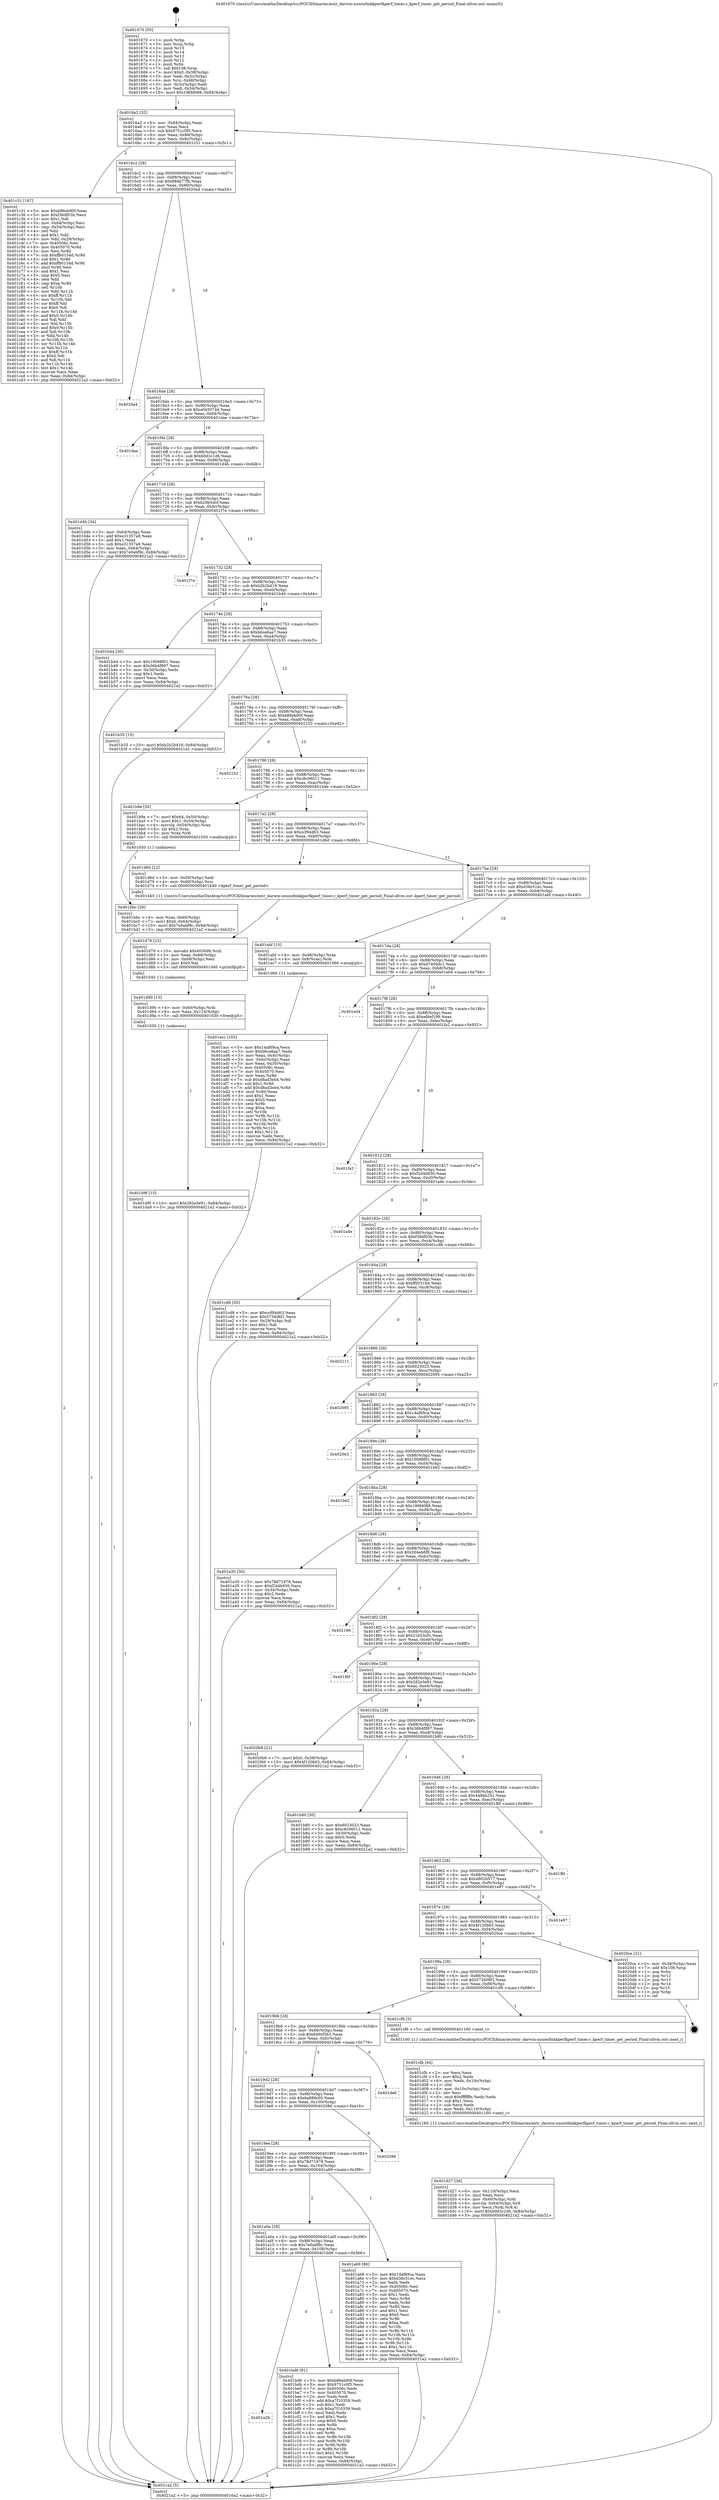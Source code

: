 digraph "0x401670" {
  label = "0x401670 (/mnt/c/Users/mathe/Desktop/tcc/POCII/binaries/extr_darwin-xnuosfmkkperfkperf_timer.c_kperf_timer_get_period_Final-ollvm.out::main(0))"
  labelloc = "t"
  node[shape=record]

  Entry [label="",width=0.3,height=0.3,shape=circle,fillcolor=black,style=filled]
  "0x4016a2" [label="{
     0x4016a2 [32]\l
     | [instrs]\l
     &nbsp;&nbsp;0x4016a2 \<+6\>: mov -0x84(%rbp),%eax\l
     &nbsp;&nbsp;0x4016a8 \<+2\>: mov %eax,%ecx\l
     &nbsp;&nbsp;0x4016aa \<+6\>: sub $0x9751c0f5,%ecx\l
     &nbsp;&nbsp;0x4016b0 \<+6\>: mov %eax,-0x88(%rbp)\l
     &nbsp;&nbsp;0x4016b6 \<+6\>: mov %ecx,-0x8c(%rbp)\l
     &nbsp;&nbsp;0x4016bc \<+6\>: je 0000000000401c31 \<main+0x5c1\>\l
  }"]
  "0x401c31" [label="{
     0x401c31 [167]\l
     | [instrs]\l
     &nbsp;&nbsp;0x401c31 \<+5\>: mov $0xb86eb90f,%eax\l
     &nbsp;&nbsp;0x401c36 \<+5\>: mov $0xf36df03b,%ecx\l
     &nbsp;&nbsp;0x401c3b \<+2\>: mov $0x1,%dl\l
     &nbsp;&nbsp;0x401c3d \<+3\>: mov -0x64(%rbp),%esi\l
     &nbsp;&nbsp;0x401c40 \<+3\>: cmp -0x54(%rbp),%esi\l
     &nbsp;&nbsp;0x401c43 \<+4\>: setl %dil\l
     &nbsp;&nbsp;0x401c47 \<+4\>: and $0x1,%dil\l
     &nbsp;&nbsp;0x401c4b \<+4\>: mov %dil,-0x29(%rbp)\l
     &nbsp;&nbsp;0x401c4f \<+7\>: mov 0x40506c,%esi\l
     &nbsp;&nbsp;0x401c56 \<+8\>: mov 0x405070,%r8d\l
     &nbsp;&nbsp;0x401c5e \<+3\>: mov %esi,%r9d\l
     &nbsp;&nbsp;0x401c61 \<+7\>: sub $0xffb0154d,%r9d\l
     &nbsp;&nbsp;0x401c68 \<+4\>: sub $0x1,%r9d\l
     &nbsp;&nbsp;0x401c6c \<+7\>: add $0xffb0154d,%r9d\l
     &nbsp;&nbsp;0x401c73 \<+4\>: imul %r9d,%esi\l
     &nbsp;&nbsp;0x401c77 \<+3\>: and $0x1,%esi\l
     &nbsp;&nbsp;0x401c7a \<+3\>: cmp $0x0,%esi\l
     &nbsp;&nbsp;0x401c7d \<+4\>: sete %dil\l
     &nbsp;&nbsp;0x401c81 \<+4\>: cmp $0xa,%r8d\l
     &nbsp;&nbsp;0x401c85 \<+4\>: setl %r10b\l
     &nbsp;&nbsp;0x401c89 \<+3\>: mov %dil,%r11b\l
     &nbsp;&nbsp;0x401c8c \<+4\>: xor $0xff,%r11b\l
     &nbsp;&nbsp;0x401c90 \<+3\>: mov %r10b,%bl\l
     &nbsp;&nbsp;0x401c93 \<+3\>: xor $0xff,%bl\l
     &nbsp;&nbsp;0x401c96 \<+3\>: xor $0x0,%dl\l
     &nbsp;&nbsp;0x401c99 \<+3\>: mov %r11b,%r14b\l
     &nbsp;&nbsp;0x401c9c \<+4\>: and $0x0,%r14b\l
     &nbsp;&nbsp;0x401ca0 \<+3\>: and %dl,%dil\l
     &nbsp;&nbsp;0x401ca3 \<+3\>: mov %bl,%r15b\l
     &nbsp;&nbsp;0x401ca6 \<+4\>: and $0x0,%r15b\l
     &nbsp;&nbsp;0x401caa \<+3\>: and %dl,%r10b\l
     &nbsp;&nbsp;0x401cad \<+3\>: or %dil,%r14b\l
     &nbsp;&nbsp;0x401cb0 \<+3\>: or %r10b,%r15b\l
     &nbsp;&nbsp;0x401cb3 \<+3\>: xor %r15b,%r14b\l
     &nbsp;&nbsp;0x401cb6 \<+3\>: or %bl,%r11b\l
     &nbsp;&nbsp;0x401cb9 \<+4\>: xor $0xff,%r11b\l
     &nbsp;&nbsp;0x401cbd \<+3\>: or $0x0,%dl\l
     &nbsp;&nbsp;0x401cc0 \<+3\>: and %dl,%r11b\l
     &nbsp;&nbsp;0x401cc3 \<+3\>: or %r11b,%r14b\l
     &nbsp;&nbsp;0x401cc6 \<+4\>: test $0x1,%r14b\l
     &nbsp;&nbsp;0x401cca \<+3\>: cmovne %ecx,%eax\l
     &nbsp;&nbsp;0x401ccd \<+6\>: mov %eax,-0x84(%rbp)\l
     &nbsp;&nbsp;0x401cd3 \<+5\>: jmp 00000000004021a2 \<main+0xb32\>\l
  }"]
  "0x4016c2" [label="{
     0x4016c2 [28]\l
     | [instrs]\l
     &nbsp;&nbsp;0x4016c2 \<+5\>: jmp 00000000004016c7 \<main+0x57\>\l
     &nbsp;&nbsp;0x4016c7 \<+6\>: mov -0x88(%rbp),%eax\l
     &nbsp;&nbsp;0x4016cd \<+5\>: sub $0x98dd77fb,%eax\l
     &nbsp;&nbsp;0x4016d2 \<+6\>: mov %eax,-0x90(%rbp)\l
     &nbsp;&nbsp;0x4016d8 \<+6\>: je 00000000004020a4 \<main+0xa34\>\l
  }"]
  Exit [label="",width=0.3,height=0.3,shape=circle,fillcolor=black,style=filled,peripheries=2]
  "0x4020a4" [label="{
     0x4020a4\l
  }", style=dashed]
  "0x4016de" [label="{
     0x4016de [28]\l
     | [instrs]\l
     &nbsp;&nbsp;0x4016de \<+5\>: jmp 00000000004016e3 \<main+0x73\>\l
     &nbsp;&nbsp;0x4016e3 \<+6\>: mov -0x88(%rbp),%eax\l
     &nbsp;&nbsp;0x4016e9 \<+5\>: sub $0xa045074d,%eax\l
     &nbsp;&nbsp;0x4016ee \<+6\>: mov %eax,-0x94(%rbp)\l
     &nbsp;&nbsp;0x4016f4 \<+6\>: je 0000000000401dae \<main+0x73e\>\l
  }"]
  "0x401d9f" [label="{
     0x401d9f [15]\l
     | [instrs]\l
     &nbsp;&nbsp;0x401d9f \<+10\>: movl $0x282e3e91,-0x84(%rbp)\l
     &nbsp;&nbsp;0x401da9 \<+5\>: jmp 00000000004021a2 \<main+0xb32\>\l
  }"]
  "0x401dae" [label="{
     0x401dae\l
  }", style=dashed]
  "0x4016fa" [label="{
     0x4016fa [28]\l
     | [instrs]\l
     &nbsp;&nbsp;0x4016fa \<+5\>: jmp 00000000004016ff \<main+0x8f\>\l
     &nbsp;&nbsp;0x4016ff \<+6\>: mov -0x88(%rbp),%eax\l
     &nbsp;&nbsp;0x401705 \<+5\>: sub $0xb0d3c1d6,%eax\l
     &nbsp;&nbsp;0x40170a \<+6\>: mov %eax,-0x98(%rbp)\l
     &nbsp;&nbsp;0x401710 \<+6\>: je 0000000000401d4b \<main+0x6db\>\l
  }"]
  "0x401d90" [label="{
     0x401d90 [15]\l
     | [instrs]\l
     &nbsp;&nbsp;0x401d90 \<+4\>: mov -0x60(%rbp),%rdi\l
     &nbsp;&nbsp;0x401d94 \<+6\>: mov %eax,-0x114(%rbp)\l
     &nbsp;&nbsp;0x401d9a \<+5\>: call 0000000000401030 \<free@plt\>\l
     | [calls]\l
     &nbsp;&nbsp;0x401030 \{1\} (unknown)\l
  }"]
  "0x401d4b" [label="{
     0x401d4b [34]\l
     | [instrs]\l
     &nbsp;&nbsp;0x401d4b \<+3\>: mov -0x64(%rbp),%eax\l
     &nbsp;&nbsp;0x401d4e \<+5\>: add $0xe31357a9,%eax\l
     &nbsp;&nbsp;0x401d53 \<+3\>: add $0x1,%eax\l
     &nbsp;&nbsp;0x401d56 \<+5\>: sub $0xe31357a9,%eax\l
     &nbsp;&nbsp;0x401d5b \<+3\>: mov %eax,-0x64(%rbp)\l
     &nbsp;&nbsp;0x401d5e \<+10\>: movl $0x7e0abf9c,-0x84(%rbp)\l
     &nbsp;&nbsp;0x401d68 \<+5\>: jmp 00000000004021a2 \<main+0xb32\>\l
  }"]
  "0x401716" [label="{
     0x401716 [28]\l
     | [instrs]\l
     &nbsp;&nbsp;0x401716 \<+5\>: jmp 000000000040171b \<main+0xab\>\l
     &nbsp;&nbsp;0x40171b \<+6\>: mov -0x88(%rbp),%eax\l
     &nbsp;&nbsp;0x401721 \<+5\>: sub $0xb29b5dcf,%eax\l
     &nbsp;&nbsp;0x401726 \<+6\>: mov %eax,-0x9c(%rbp)\l
     &nbsp;&nbsp;0x40172c \<+6\>: je 0000000000401f7e \<main+0x90e\>\l
  }"]
  "0x401d79" [label="{
     0x401d79 [23]\l
     | [instrs]\l
     &nbsp;&nbsp;0x401d79 \<+10\>: movabs $0x4030d6,%rdi\l
     &nbsp;&nbsp;0x401d83 \<+3\>: mov %eax,-0x68(%rbp)\l
     &nbsp;&nbsp;0x401d86 \<+3\>: mov -0x68(%rbp),%esi\l
     &nbsp;&nbsp;0x401d89 \<+2\>: mov $0x0,%al\l
     &nbsp;&nbsp;0x401d8b \<+5\>: call 0000000000401040 \<printf@plt\>\l
     | [calls]\l
     &nbsp;&nbsp;0x401040 \{1\} (unknown)\l
  }"]
  "0x401f7e" [label="{
     0x401f7e\l
  }", style=dashed]
  "0x401732" [label="{
     0x401732 [28]\l
     | [instrs]\l
     &nbsp;&nbsp;0x401732 \<+5\>: jmp 0000000000401737 \<main+0xc7\>\l
     &nbsp;&nbsp;0x401737 \<+6\>: mov -0x88(%rbp),%eax\l
     &nbsp;&nbsp;0x40173d \<+5\>: sub $0xb2b2b419,%eax\l
     &nbsp;&nbsp;0x401742 \<+6\>: mov %eax,-0xa0(%rbp)\l
     &nbsp;&nbsp;0x401748 \<+6\>: je 0000000000401b44 \<main+0x4d4\>\l
  }"]
  "0x401d27" [label="{
     0x401d27 [36]\l
     | [instrs]\l
     &nbsp;&nbsp;0x401d27 \<+6\>: mov -0x110(%rbp),%ecx\l
     &nbsp;&nbsp;0x401d2d \<+3\>: imul %eax,%ecx\l
     &nbsp;&nbsp;0x401d30 \<+4\>: mov -0x60(%rbp),%rdi\l
     &nbsp;&nbsp;0x401d34 \<+4\>: movslq -0x64(%rbp),%r8\l
     &nbsp;&nbsp;0x401d38 \<+4\>: mov %ecx,(%rdi,%r8,4)\l
     &nbsp;&nbsp;0x401d3c \<+10\>: movl $0xb0d3c1d6,-0x84(%rbp)\l
     &nbsp;&nbsp;0x401d46 \<+5\>: jmp 00000000004021a2 \<main+0xb32\>\l
  }"]
  "0x401b44" [label="{
     0x401b44 [30]\l
     | [instrs]\l
     &nbsp;&nbsp;0x401b44 \<+5\>: mov $0x19098f01,%eax\l
     &nbsp;&nbsp;0x401b49 \<+5\>: mov $0x36b4f897,%ecx\l
     &nbsp;&nbsp;0x401b4e \<+3\>: mov -0x30(%rbp),%edx\l
     &nbsp;&nbsp;0x401b51 \<+3\>: cmp $0x1,%edx\l
     &nbsp;&nbsp;0x401b54 \<+3\>: cmovl %ecx,%eax\l
     &nbsp;&nbsp;0x401b57 \<+6\>: mov %eax,-0x84(%rbp)\l
     &nbsp;&nbsp;0x401b5d \<+5\>: jmp 00000000004021a2 \<main+0xb32\>\l
  }"]
  "0x40174e" [label="{
     0x40174e [28]\l
     | [instrs]\l
     &nbsp;&nbsp;0x40174e \<+5\>: jmp 0000000000401753 \<main+0xe3\>\l
     &nbsp;&nbsp;0x401753 \<+6\>: mov -0x88(%rbp),%eax\l
     &nbsp;&nbsp;0x401759 \<+5\>: sub $0xb6ca6aa7,%eax\l
     &nbsp;&nbsp;0x40175e \<+6\>: mov %eax,-0xa4(%rbp)\l
     &nbsp;&nbsp;0x401764 \<+6\>: je 0000000000401b35 \<main+0x4c5\>\l
  }"]
  "0x401cfb" [label="{
     0x401cfb [44]\l
     | [instrs]\l
     &nbsp;&nbsp;0x401cfb \<+2\>: xor %ecx,%ecx\l
     &nbsp;&nbsp;0x401cfd \<+5\>: mov $0x2,%edx\l
     &nbsp;&nbsp;0x401d02 \<+6\>: mov %edx,-0x10c(%rbp)\l
     &nbsp;&nbsp;0x401d08 \<+1\>: cltd\l
     &nbsp;&nbsp;0x401d09 \<+6\>: mov -0x10c(%rbp),%esi\l
     &nbsp;&nbsp;0x401d0f \<+2\>: idiv %esi\l
     &nbsp;&nbsp;0x401d11 \<+6\>: imul $0xfffffffe,%edx,%edx\l
     &nbsp;&nbsp;0x401d17 \<+3\>: sub $0x1,%ecx\l
     &nbsp;&nbsp;0x401d1a \<+2\>: sub %ecx,%edx\l
     &nbsp;&nbsp;0x401d1c \<+6\>: mov %edx,-0x110(%rbp)\l
     &nbsp;&nbsp;0x401d22 \<+5\>: call 0000000000401160 \<next_i\>\l
     | [calls]\l
     &nbsp;&nbsp;0x401160 \{1\} (/mnt/c/Users/mathe/Desktop/tcc/POCII/binaries/extr_darwin-xnuosfmkkperfkperf_timer.c_kperf_timer_get_period_Final-ollvm.out::next_i)\l
  }"]
  "0x401b35" [label="{
     0x401b35 [15]\l
     | [instrs]\l
     &nbsp;&nbsp;0x401b35 \<+10\>: movl $0xb2b2b419,-0x84(%rbp)\l
     &nbsp;&nbsp;0x401b3f \<+5\>: jmp 00000000004021a2 \<main+0xb32\>\l
  }"]
  "0x40176a" [label="{
     0x40176a [28]\l
     | [instrs]\l
     &nbsp;&nbsp;0x40176a \<+5\>: jmp 000000000040176f \<main+0xff\>\l
     &nbsp;&nbsp;0x40176f \<+6\>: mov -0x88(%rbp),%eax\l
     &nbsp;&nbsp;0x401775 \<+5\>: sub $0xb86eb90f,%eax\l
     &nbsp;&nbsp;0x40177a \<+6\>: mov %eax,-0xa8(%rbp)\l
     &nbsp;&nbsp;0x401780 \<+6\>: je 0000000000402102 \<main+0xa92\>\l
  }"]
  "0x401a26" [label="{
     0x401a26\l
  }", style=dashed]
  "0x402102" [label="{
     0x402102\l
  }", style=dashed]
  "0x401786" [label="{
     0x401786 [28]\l
     | [instrs]\l
     &nbsp;&nbsp;0x401786 \<+5\>: jmp 000000000040178b \<main+0x11b\>\l
     &nbsp;&nbsp;0x40178b \<+6\>: mov -0x88(%rbp),%eax\l
     &nbsp;&nbsp;0x401791 \<+5\>: sub $0xc8c06011,%eax\l
     &nbsp;&nbsp;0x401796 \<+6\>: mov %eax,-0xac(%rbp)\l
     &nbsp;&nbsp;0x40179c \<+6\>: je 0000000000401b9e \<main+0x52e\>\l
  }"]
  "0x401bd6" [label="{
     0x401bd6 [91]\l
     | [instrs]\l
     &nbsp;&nbsp;0x401bd6 \<+5\>: mov $0xb86eb90f,%eax\l
     &nbsp;&nbsp;0x401bdb \<+5\>: mov $0x9751c0f5,%ecx\l
     &nbsp;&nbsp;0x401be0 \<+7\>: mov 0x40506c,%edx\l
     &nbsp;&nbsp;0x401be7 \<+7\>: mov 0x405070,%esi\l
     &nbsp;&nbsp;0x401bee \<+2\>: mov %edx,%edi\l
     &nbsp;&nbsp;0x401bf0 \<+6\>: add $0xa7f10359,%edi\l
     &nbsp;&nbsp;0x401bf6 \<+3\>: sub $0x1,%edi\l
     &nbsp;&nbsp;0x401bf9 \<+6\>: sub $0xa7f10359,%edi\l
     &nbsp;&nbsp;0x401bff \<+3\>: imul %edi,%edx\l
     &nbsp;&nbsp;0x401c02 \<+3\>: and $0x1,%edx\l
     &nbsp;&nbsp;0x401c05 \<+3\>: cmp $0x0,%edx\l
     &nbsp;&nbsp;0x401c08 \<+4\>: sete %r8b\l
     &nbsp;&nbsp;0x401c0c \<+3\>: cmp $0xa,%esi\l
     &nbsp;&nbsp;0x401c0f \<+4\>: setl %r9b\l
     &nbsp;&nbsp;0x401c13 \<+3\>: mov %r8b,%r10b\l
     &nbsp;&nbsp;0x401c16 \<+3\>: and %r9b,%r10b\l
     &nbsp;&nbsp;0x401c19 \<+3\>: xor %r9b,%r8b\l
     &nbsp;&nbsp;0x401c1c \<+3\>: or %r8b,%r10b\l
     &nbsp;&nbsp;0x401c1f \<+4\>: test $0x1,%r10b\l
     &nbsp;&nbsp;0x401c23 \<+3\>: cmovne %ecx,%eax\l
     &nbsp;&nbsp;0x401c26 \<+6\>: mov %eax,-0x84(%rbp)\l
     &nbsp;&nbsp;0x401c2c \<+5\>: jmp 00000000004021a2 \<main+0xb32\>\l
  }"]
  "0x401b9e" [label="{
     0x401b9e [30]\l
     | [instrs]\l
     &nbsp;&nbsp;0x401b9e \<+7\>: movl $0x64,-0x50(%rbp)\l
     &nbsp;&nbsp;0x401ba5 \<+7\>: movl $0x1,-0x54(%rbp)\l
     &nbsp;&nbsp;0x401bac \<+4\>: movslq -0x54(%rbp),%rax\l
     &nbsp;&nbsp;0x401bb0 \<+4\>: shl $0x2,%rax\l
     &nbsp;&nbsp;0x401bb4 \<+3\>: mov %rax,%rdi\l
     &nbsp;&nbsp;0x401bb7 \<+5\>: call 0000000000401050 \<malloc@plt\>\l
     | [calls]\l
     &nbsp;&nbsp;0x401050 \{1\} (unknown)\l
  }"]
  "0x4017a2" [label="{
     0x4017a2 [28]\l
     | [instrs]\l
     &nbsp;&nbsp;0x4017a2 \<+5\>: jmp 00000000004017a7 \<main+0x137\>\l
     &nbsp;&nbsp;0x4017a7 \<+6\>: mov -0x88(%rbp),%eax\l
     &nbsp;&nbsp;0x4017ad \<+5\>: sub $0xccf94d63,%eax\l
     &nbsp;&nbsp;0x4017b2 \<+6\>: mov %eax,-0xb0(%rbp)\l
     &nbsp;&nbsp;0x4017b8 \<+6\>: je 0000000000401d6d \<main+0x6fd\>\l
  }"]
  "0x401bbc" [label="{
     0x401bbc [26]\l
     | [instrs]\l
     &nbsp;&nbsp;0x401bbc \<+4\>: mov %rax,-0x60(%rbp)\l
     &nbsp;&nbsp;0x401bc0 \<+7\>: movl $0x0,-0x64(%rbp)\l
     &nbsp;&nbsp;0x401bc7 \<+10\>: movl $0x7e0abf9c,-0x84(%rbp)\l
     &nbsp;&nbsp;0x401bd1 \<+5\>: jmp 00000000004021a2 \<main+0xb32\>\l
  }"]
  "0x401d6d" [label="{
     0x401d6d [12]\l
     | [instrs]\l
     &nbsp;&nbsp;0x401d6d \<+3\>: mov -0x50(%rbp),%edi\l
     &nbsp;&nbsp;0x401d70 \<+4\>: mov -0x60(%rbp),%rsi\l
     &nbsp;&nbsp;0x401d74 \<+5\>: call 0000000000401440 \<kperf_timer_get_period\>\l
     | [calls]\l
     &nbsp;&nbsp;0x401440 \{1\} (/mnt/c/Users/mathe/Desktop/tcc/POCII/binaries/extr_darwin-xnuosfmkkperfkperf_timer.c_kperf_timer_get_period_Final-ollvm.out::kperf_timer_get_period)\l
  }"]
  "0x4017be" [label="{
     0x4017be [28]\l
     | [instrs]\l
     &nbsp;&nbsp;0x4017be \<+5\>: jmp 00000000004017c3 \<main+0x153\>\l
     &nbsp;&nbsp;0x4017c3 \<+6\>: mov -0x88(%rbp),%eax\l
     &nbsp;&nbsp;0x4017c9 \<+5\>: sub $0xd38c51ec,%eax\l
     &nbsp;&nbsp;0x4017ce \<+6\>: mov %eax,-0xb4(%rbp)\l
     &nbsp;&nbsp;0x4017d4 \<+6\>: je 0000000000401abf \<main+0x44f\>\l
  }"]
  "0x401acc" [label="{
     0x401acc [105]\l
     | [instrs]\l
     &nbsp;&nbsp;0x401acc \<+5\>: mov $0x14af69ca,%ecx\l
     &nbsp;&nbsp;0x401ad1 \<+5\>: mov $0xb6ca6aa7,%edx\l
     &nbsp;&nbsp;0x401ad6 \<+3\>: mov %eax,-0x4c(%rbp)\l
     &nbsp;&nbsp;0x401ad9 \<+3\>: mov -0x4c(%rbp),%eax\l
     &nbsp;&nbsp;0x401adc \<+3\>: mov %eax,-0x30(%rbp)\l
     &nbsp;&nbsp;0x401adf \<+7\>: mov 0x40506c,%eax\l
     &nbsp;&nbsp;0x401ae6 \<+7\>: mov 0x405070,%esi\l
     &nbsp;&nbsp;0x401aed \<+3\>: mov %eax,%r8d\l
     &nbsp;&nbsp;0x401af0 \<+7\>: sub $0xd8ad3eb4,%r8d\l
     &nbsp;&nbsp;0x401af7 \<+4\>: sub $0x1,%r8d\l
     &nbsp;&nbsp;0x401afb \<+7\>: add $0xd8ad3eb4,%r8d\l
     &nbsp;&nbsp;0x401b02 \<+4\>: imul %r8d,%eax\l
     &nbsp;&nbsp;0x401b06 \<+3\>: and $0x1,%eax\l
     &nbsp;&nbsp;0x401b09 \<+3\>: cmp $0x0,%eax\l
     &nbsp;&nbsp;0x401b0c \<+4\>: sete %r9b\l
     &nbsp;&nbsp;0x401b10 \<+3\>: cmp $0xa,%esi\l
     &nbsp;&nbsp;0x401b13 \<+4\>: setl %r10b\l
     &nbsp;&nbsp;0x401b17 \<+3\>: mov %r9b,%r11b\l
     &nbsp;&nbsp;0x401b1a \<+3\>: and %r10b,%r11b\l
     &nbsp;&nbsp;0x401b1d \<+3\>: xor %r10b,%r9b\l
     &nbsp;&nbsp;0x401b20 \<+3\>: or %r9b,%r11b\l
     &nbsp;&nbsp;0x401b23 \<+4\>: test $0x1,%r11b\l
     &nbsp;&nbsp;0x401b27 \<+3\>: cmovne %edx,%ecx\l
     &nbsp;&nbsp;0x401b2a \<+6\>: mov %ecx,-0x84(%rbp)\l
     &nbsp;&nbsp;0x401b30 \<+5\>: jmp 00000000004021a2 \<main+0xb32\>\l
  }"]
  "0x401abf" [label="{
     0x401abf [13]\l
     | [instrs]\l
     &nbsp;&nbsp;0x401abf \<+4\>: mov -0x48(%rbp),%rax\l
     &nbsp;&nbsp;0x401ac3 \<+4\>: mov 0x8(%rax),%rdi\l
     &nbsp;&nbsp;0x401ac7 \<+5\>: call 0000000000401060 \<atoi@plt\>\l
     | [calls]\l
     &nbsp;&nbsp;0x401060 \{1\} (unknown)\l
  }"]
  "0x4017da" [label="{
     0x4017da [28]\l
     | [instrs]\l
     &nbsp;&nbsp;0x4017da \<+5\>: jmp 00000000004017df \<main+0x16f\>\l
     &nbsp;&nbsp;0x4017df \<+6\>: mov -0x88(%rbp),%eax\l
     &nbsp;&nbsp;0x4017e5 \<+5\>: sub $0xd7400dc1,%eax\l
     &nbsp;&nbsp;0x4017ea \<+6\>: mov %eax,-0xb8(%rbp)\l
     &nbsp;&nbsp;0x4017f0 \<+6\>: je 0000000000401e04 \<main+0x794\>\l
  }"]
  "0x401a0a" [label="{
     0x401a0a [28]\l
     | [instrs]\l
     &nbsp;&nbsp;0x401a0a \<+5\>: jmp 0000000000401a0f \<main+0x39f\>\l
     &nbsp;&nbsp;0x401a0f \<+6\>: mov -0x88(%rbp),%eax\l
     &nbsp;&nbsp;0x401a15 \<+5\>: sub $0x7e0abf9c,%eax\l
     &nbsp;&nbsp;0x401a1a \<+6\>: mov %eax,-0x108(%rbp)\l
     &nbsp;&nbsp;0x401a20 \<+6\>: je 0000000000401bd6 \<main+0x566\>\l
  }"]
  "0x401e04" [label="{
     0x401e04\l
  }", style=dashed]
  "0x4017f6" [label="{
     0x4017f6 [28]\l
     | [instrs]\l
     &nbsp;&nbsp;0x4017f6 \<+5\>: jmp 00000000004017fb \<main+0x18b\>\l
     &nbsp;&nbsp;0x4017fb \<+6\>: mov -0x88(%rbp),%eax\l
     &nbsp;&nbsp;0x401801 \<+5\>: sub $0xefdef199,%eax\l
     &nbsp;&nbsp;0x401806 \<+6\>: mov %eax,-0xbc(%rbp)\l
     &nbsp;&nbsp;0x40180c \<+6\>: je 0000000000401fa2 \<main+0x932\>\l
  }"]
  "0x401a69" [label="{
     0x401a69 [86]\l
     | [instrs]\l
     &nbsp;&nbsp;0x401a69 \<+5\>: mov $0x14af69ca,%eax\l
     &nbsp;&nbsp;0x401a6e \<+5\>: mov $0xd38c51ec,%ecx\l
     &nbsp;&nbsp;0x401a73 \<+2\>: xor %edx,%edx\l
     &nbsp;&nbsp;0x401a75 \<+7\>: mov 0x40506c,%esi\l
     &nbsp;&nbsp;0x401a7c \<+7\>: mov 0x405070,%edi\l
     &nbsp;&nbsp;0x401a83 \<+3\>: sub $0x1,%edx\l
     &nbsp;&nbsp;0x401a86 \<+3\>: mov %esi,%r8d\l
     &nbsp;&nbsp;0x401a89 \<+3\>: add %edx,%r8d\l
     &nbsp;&nbsp;0x401a8c \<+4\>: imul %r8d,%esi\l
     &nbsp;&nbsp;0x401a90 \<+3\>: and $0x1,%esi\l
     &nbsp;&nbsp;0x401a93 \<+3\>: cmp $0x0,%esi\l
     &nbsp;&nbsp;0x401a96 \<+4\>: sete %r9b\l
     &nbsp;&nbsp;0x401a9a \<+3\>: cmp $0xa,%edi\l
     &nbsp;&nbsp;0x401a9d \<+4\>: setl %r10b\l
     &nbsp;&nbsp;0x401aa1 \<+3\>: mov %r9b,%r11b\l
     &nbsp;&nbsp;0x401aa4 \<+3\>: and %r10b,%r11b\l
     &nbsp;&nbsp;0x401aa7 \<+3\>: xor %r10b,%r9b\l
     &nbsp;&nbsp;0x401aaa \<+3\>: or %r9b,%r11b\l
     &nbsp;&nbsp;0x401aad \<+4\>: test $0x1,%r11b\l
     &nbsp;&nbsp;0x401ab1 \<+3\>: cmovne %ecx,%eax\l
     &nbsp;&nbsp;0x401ab4 \<+6\>: mov %eax,-0x84(%rbp)\l
     &nbsp;&nbsp;0x401aba \<+5\>: jmp 00000000004021a2 \<main+0xb32\>\l
  }"]
  "0x401fa2" [label="{
     0x401fa2\l
  }", style=dashed]
  "0x401812" [label="{
     0x401812 [28]\l
     | [instrs]\l
     &nbsp;&nbsp;0x401812 \<+5\>: jmp 0000000000401817 \<main+0x1a7\>\l
     &nbsp;&nbsp;0x401817 \<+6\>: mov -0x88(%rbp),%eax\l
     &nbsp;&nbsp;0x40181d \<+5\>: sub $0xf2d4b930,%eax\l
     &nbsp;&nbsp;0x401822 \<+6\>: mov %eax,-0xc0(%rbp)\l
     &nbsp;&nbsp;0x401828 \<+6\>: je 0000000000401a4e \<main+0x3de\>\l
  }"]
  "0x4019ee" [label="{
     0x4019ee [28]\l
     | [instrs]\l
     &nbsp;&nbsp;0x4019ee \<+5\>: jmp 00000000004019f3 \<main+0x383\>\l
     &nbsp;&nbsp;0x4019f3 \<+6\>: mov -0x88(%rbp),%eax\l
     &nbsp;&nbsp;0x4019f9 \<+5\>: sub $0x78d71978,%eax\l
     &nbsp;&nbsp;0x4019fe \<+6\>: mov %eax,-0x104(%rbp)\l
     &nbsp;&nbsp;0x401a04 \<+6\>: je 0000000000401a69 \<main+0x3f9\>\l
  }"]
  "0x401a4e" [label="{
     0x401a4e\l
  }", style=dashed]
  "0x40182e" [label="{
     0x40182e [28]\l
     | [instrs]\l
     &nbsp;&nbsp;0x40182e \<+5\>: jmp 0000000000401833 \<main+0x1c3\>\l
     &nbsp;&nbsp;0x401833 \<+6\>: mov -0x88(%rbp),%eax\l
     &nbsp;&nbsp;0x401839 \<+5\>: sub $0xf36df03b,%eax\l
     &nbsp;&nbsp;0x40183e \<+6\>: mov %eax,-0xc4(%rbp)\l
     &nbsp;&nbsp;0x401844 \<+6\>: je 0000000000401cd8 \<main+0x668\>\l
  }"]
  "0x402086" [label="{
     0x402086\l
  }", style=dashed]
  "0x401cd8" [label="{
     0x401cd8 [30]\l
     | [instrs]\l
     &nbsp;&nbsp;0x401cd8 \<+5\>: mov $0xccf94d63,%eax\l
     &nbsp;&nbsp;0x401cdd \<+5\>: mov $0x573406f1,%ecx\l
     &nbsp;&nbsp;0x401ce2 \<+3\>: mov -0x29(%rbp),%dl\l
     &nbsp;&nbsp;0x401ce5 \<+3\>: test $0x1,%dl\l
     &nbsp;&nbsp;0x401ce8 \<+3\>: cmovne %ecx,%eax\l
     &nbsp;&nbsp;0x401ceb \<+6\>: mov %eax,-0x84(%rbp)\l
     &nbsp;&nbsp;0x401cf1 \<+5\>: jmp 00000000004021a2 \<main+0xb32\>\l
  }"]
  "0x40184a" [label="{
     0x40184a [28]\l
     | [instrs]\l
     &nbsp;&nbsp;0x40184a \<+5\>: jmp 000000000040184f \<main+0x1df\>\l
     &nbsp;&nbsp;0x40184f \<+6\>: mov -0x88(%rbp),%eax\l
     &nbsp;&nbsp;0x401855 \<+5\>: sub $0xff5031b4,%eax\l
     &nbsp;&nbsp;0x40185a \<+6\>: mov %eax,-0xc8(%rbp)\l
     &nbsp;&nbsp;0x401860 \<+6\>: je 0000000000402111 \<main+0xaa1\>\l
  }"]
  "0x4019d2" [label="{
     0x4019d2 [28]\l
     | [instrs]\l
     &nbsp;&nbsp;0x4019d2 \<+5\>: jmp 00000000004019d7 \<main+0x367\>\l
     &nbsp;&nbsp;0x4019d7 \<+6\>: mov -0x88(%rbp),%eax\l
     &nbsp;&nbsp;0x4019dd \<+5\>: sub $0x6a888c05,%eax\l
     &nbsp;&nbsp;0x4019e2 \<+6\>: mov %eax,-0x100(%rbp)\l
     &nbsp;&nbsp;0x4019e8 \<+6\>: je 0000000000402086 \<main+0xa16\>\l
  }"]
  "0x402111" [label="{
     0x402111\l
  }", style=dashed]
  "0x401866" [label="{
     0x401866 [28]\l
     | [instrs]\l
     &nbsp;&nbsp;0x401866 \<+5\>: jmp 000000000040186b \<main+0x1fb\>\l
     &nbsp;&nbsp;0x40186b \<+6\>: mov -0x88(%rbp),%eax\l
     &nbsp;&nbsp;0x401871 \<+5\>: sub $0x6023023,%eax\l
     &nbsp;&nbsp;0x401876 \<+6\>: mov %eax,-0xcc(%rbp)\l
     &nbsp;&nbsp;0x40187c \<+6\>: je 0000000000402095 \<main+0xa25\>\l
  }"]
  "0x401de6" [label="{
     0x401de6\l
  }", style=dashed]
  "0x402095" [label="{
     0x402095\l
  }", style=dashed]
  "0x401882" [label="{
     0x401882 [28]\l
     | [instrs]\l
     &nbsp;&nbsp;0x401882 \<+5\>: jmp 0000000000401887 \<main+0x217\>\l
     &nbsp;&nbsp;0x401887 \<+6\>: mov -0x88(%rbp),%eax\l
     &nbsp;&nbsp;0x40188d \<+5\>: sub $0x14af69ca,%eax\l
     &nbsp;&nbsp;0x401892 \<+6\>: mov %eax,-0xd0(%rbp)\l
     &nbsp;&nbsp;0x401898 \<+6\>: je 00000000004020e3 \<main+0xa73\>\l
  }"]
  "0x4019b6" [label="{
     0x4019b6 [28]\l
     | [instrs]\l
     &nbsp;&nbsp;0x4019b6 \<+5\>: jmp 00000000004019bb \<main+0x34b\>\l
     &nbsp;&nbsp;0x4019bb \<+6\>: mov -0x88(%rbp),%eax\l
     &nbsp;&nbsp;0x4019c1 \<+5\>: sub $0x649cf3b3,%eax\l
     &nbsp;&nbsp;0x4019c6 \<+6\>: mov %eax,-0xfc(%rbp)\l
     &nbsp;&nbsp;0x4019cc \<+6\>: je 0000000000401de6 \<main+0x776\>\l
  }"]
  "0x4020e3" [label="{
     0x4020e3\l
  }", style=dashed]
  "0x40189e" [label="{
     0x40189e [28]\l
     | [instrs]\l
     &nbsp;&nbsp;0x40189e \<+5\>: jmp 00000000004018a3 \<main+0x233\>\l
     &nbsp;&nbsp;0x4018a3 \<+6\>: mov -0x88(%rbp),%eax\l
     &nbsp;&nbsp;0x4018a9 \<+5\>: sub $0x19098f01,%eax\l
     &nbsp;&nbsp;0x4018ae \<+6\>: mov %eax,-0xd4(%rbp)\l
     &nbsp;&nbsp;0x4018b4 \<+6\>: je 0000000000401b62 \<main+0x4f2\>\l
  }"]
  "0x401cf6" [label="{
     0x401cf6 [5]\l
     | [instrs]\l
     &nbsp;&nbsp;0x401cf6 \<+5\>: call 0000000000401160 \<next_i\>\l
     | [calls]\l
     &nbsp;&nbsp;0x401160 \{1\} (/mnt/c/Users/mathe/Desktop/tcc/POCII/binaries/extr_darwin-xnuosfmkkperfkperf_timer.c_kperf_timer_get_period_Final-ollvm.out::next_i)\l
  }"]
  "0x401b62" [label="{
     0x401b62\l
  }", style=dashed]
  "0x4018ba" [label="{
     0x4018ba [28]\l
     | [instrs]\l
     &nbsp;&nbsp;0x4018ba \<+5\>: jmp 00000000004018bf \<main+0x24f\>\l
     &nbsp;&nbsp;0x4018bf \<+6\>: mov -0x88(%rbp),%eax\l
     &nbsp;&nbsp;0x4018c5 \<+5\>: sub $0x196fd088,%eax\l
     &nbsp;&nbsp;0x4018ca \<+6\>: mov %eax,-0xd8(%rbp)\l
     &nbsp;&nbsp;0x4018d0 \<+6\>: je 0000000000401a30 \<main+0x3c0\>\l
  }"]
  "0x40199a" [label="{
     0x40199a [28]\l
     | [instrs]\l
     &nbsp;&nbsp;0x40199a \<+5\>: jmp 000000000040199f \<main+0x32f\>\l
     &nbsp;&nbsp;0x40199f \<+6\>: mov -0x88(%rbp),%eax\l
     &nbsp;&nbsp;0x4019a5 \<+5\>: sub $0x573406f1,%eax\l
     &nbsp;&nbsp;0x4019aa \<+6\>: mov %eax,-0xf8(%rbp)\l
     &nbsp;&nbsp;0x4019b0 \<+6\>: je 0000000000401cf6 \<main+0x686\>\l
  }"]
  "0x401a30" [label="{
     0x401a30 [30]\l
     | [instrs]\l
     &nbsp;&nbsp;0x401a30 \<+5\>: mov $0x78d71978,%eax\l
     &nbsp;&nbsp;0x401a35 \<+5\>: mov $0xf2d4b930,%ecx\l
     &nbsp;&nbsp;0x401a3a \<+3\>: mov -0x34(%rbp),%edx\l
     &nbsp;&nbsp;0x401a3d \<+3\>: cmp $0x2,%edx\l
     &nbsp;&nbsp;0x401a40 \<+3\>: cmovne %ecx,%eax\l
     &nbsp;&nbsp;0x401a43 \<+6\>: mov %eax,-0x84(%rbp)\l
     &nbsp;&nbsp;0x401a49 \<+5\>: jmp 00000000004021a2 \<main+0xb32\>\l
  }"]
  "0x4018d6" [label="{
     0x4018d6 [28]\l
     | [instrs]\l
     &nbsp;&nbsp;0x4018d6 \<+5\>: jmp 00000000004018db \<main+0x26b\>\l
     &nbsp;&nbsp;0x4018db \<+6\>: mov -0x88(%rbp),%eax\l
     &nbsp;&nbsp;0x4018e1 \<+5\>: sub $0x204eb6f8,%eax\l
     &nbsp;&nbsp;0x4018e6 \<+6\>: mov %eax,-0xdc(%rbp)\l
     &nbsp;&nbsp;0x4018ec \<+6\>: je 0000000000402166 \<main+0xaf6\>\l
  }"]
  "0x4021a2" [label="{
     0x4021a2 [5]\l
     | [instrs]\l
     &nbsp;&nbsp;0x4021a2 \<+5\>: jmp 00000000004016a2 \<main+0x32\>\l
  }"]
  "0x401670" [label="{
     0x401670 [50]\l
     | [instrs]\l
     &nbsp;&nbsp;0x401670 \<+1\>: push %rbp\l
     &nbsp;&nbsp;0x401671 \<+3\>: mov %rsp,%rbp\l
     &nbsp;&nbsp;0x401674 \<+2\>: push %r15\l
     &nbsp;&nbsp;0x401676 \<+2\>: push %r14\l
     &nbsp;&nbsp;0x401678 \<+2\>: push %r13\l
     &nbsp;&nbsp;0x40167a \<+2\>: push %r12\l
     &nbsp;&nbsp;0x40167c \<+1\>: push %rbx\l
     &nbsp;&nbsp;0x40167d \<+7\>: sub $0x108,%rsp\l
     &nbsp;&nbsp;0x401684 \<+7\>: movl $0x0,-0x38(%rbp)\l
     &nbsp;&nbsp;0x40168b \<+3\>: mov %edi,-0x3c(%rbp)\l
     &nbsp;&nbsp;0x40168e \<+4\>: mov %rsi,-0x48(%rbp)\l
     &nbsp;&nbsp;0x401692 \<+3\>: mov -0x3c(%rbp),%edi\l
     &nbsp;&nbsp;0x401695 \<+3\>: mov %edi,-0x34(%rbp)\l
     &nbsp;&nbsp;0x401698 \<+10\>: movl $0x196fd088,-0x84(%rbp)\l
  }"]
  "0x4020ce" [label="{
     0x4020ce [21]\l
     | [instrs]\l
     &nbsp;&nbsp;0x4020ce \<+3\>: mov -0x38(%rbp),%eax\l
     &nbsp;&nbsp;0x4020d1 \<+7\>: add $0x108,%rsp\l
     &nbsp;&nbsp;0x4020d8 \<+1\>: pop %rbx\l
     &nbsp;&nbsp;0x4020d9 \<+2\>: pop %r12\l
     &nbsp;&nbsp;0x4020db \<+2\>: pop %r13\l
     &nbsp;&nbsp;0x4020dd \<+2\>: pop %r14\l
     &nbsp;&nbsp;0x4020df \<+2\>: pop %r15\l
     &nbsp;&nbsp;0x4020e1 \<+1\>: pop %rbp\l
     &nbsp;&nbsp;0x4020e2 \<+1\>: ret\l
  }"]
  "0x402166" [label="{
     0x402166\l
  }", style=dashed]
  "0x4018f2" [label="{
     0x4018f2 [28]\l
     | [instrs]\l
     &nbsp;&nbsp;0x4018f2 \<+5\>: jmp 00000000004018f7 \<main+0x287\>\l
     &nbsp;&nbsp;0x4018f7 \<+6\>: mov -0x88(%rbp),%eax\l
     &nbsp;&nbsp;0x4018fd \<+5\>: sub $0x21b53c0c,%eax\l
     &nbsp;&nbsp;0x401902 \<+6\>: mov %eax,-0xe0(%rbp)\l
     &nbsp;&nbsp;0x401908 \<+6\>: je 0000000000401f6f \<main+0x8ff\>\l
  }"]
  "0x40197e" [label="{
     0x40197e [28]\l
     | [instrs]\l
     &nbsp;&nbsp;0x40197e \<+5\>: jmp 0000000000401983 \<main+0x313\>\l
     &nbsp;&nbsp;0x401983 \<+6\>: mov -0x88(%rbp),%eax\l
     &nbsp;&nbsp;0x401989 \<+5\>: sub $0x4f120b63,%eax\l
     &nbsp;&nbsp;0x40198e \<+6\>: mov %eax,-0xf4(%rbp)\l
     &nbsp;&nbsp;0x401994 \<+6\>: je 00000000004020ce \<main+0xa5e\>\l
  }"]
  "0x401f6f" [label="{
     0x401f6f\l
  }", style=dashed]
  "0x40190e" [label="{
     0x40190e [28]\l
     | [instrs]\l
     &nbsp;&nbsp;0x40190e \<+5\>: jmp 0000000000401913 \<main+0x2a3\>\l
     &nbsp;&nbsp;0x401913 \<+6\>: mov -0x88(%rbp),%eax\l
     &nbsp;&nbsp;0x401919 \<+5\>: sub $0x282e3e91,%eax\l
     &nbsp;&nbsp;0x40191e \<+6\>: mov %eax,-0xe4(%rbp)\l
     &nbsp;&nbsp;0x401924 \<+6\>: je 00000000004020b8 \<main+0xa48\>\l
  }"]
  "0x401e97" [label="{
     0x401e97\l
  }", style=dashed]
  "0x4020b8" [label="{
     0x4020b8 [22]\l
     | [instrs]\l
     &nbsp;&nbsp;0x4020b8 \<+7\>: movl $0x0,-0x38(%rbp)\l
     &nbsp;&nbsp;0x4020bf \<+10\>: movl $0x4f120b63,-0x84(%rbp)\l
     &nbsp;&nbsp;0x4020c9 \<+5\>: jmp 00000000004021a2 \<main+0xb32\>\l
  }"]
  "0x40192a" [label="{
     0x40192a [28]\l
     | [instrs]\l
     &nbsp;&nbsp;0x40192a \<+5\>: jmp 000000000040192f \<main+0x2bf\>\l
     &nbsp;&nbsp;0x40192f \<+6\>: mov -0x88(%rbp),%eax\l
     &nbsp;&nbsp;0x401935 \<+5\>: sub $0x36b4f897,%eax\l
     &nbsp;&nbsp;0x40193a \<+6\>: mov %eax,-0xe8(%rbp)\l
     &nbsp;&nbsp;0x401940 \<+6\>: je 0000000000401b80 \<main+0x510\>\l
  }"]
  "0x401962" [label="{
     0x401962 [28]\l
     | [instrs]\l
     &nbsp;&nbsp;0x401962 \<+5\>: jmp 0000000000401967 \<main+0x2f7\>\l
     &nbsp;&nbsp;0x401967 \<+6\>: mov -0x88(%rbp),%eax\l
     &nbsp;&nbsp;0x40196d \<+5\>: sub $0x4802b577,%eax\l
     &nbsp;&nbsp;0x401972 \<+6\>: mov %eax,-0xf0(%rbp)\l
     &nbsp;&nbsp;0x401978 \<+6\>: je 0000000000401e97 \<main+0x827\>\l
  }"]
  "0x401b80" [label="{
     0x401b80 [30]\l
     | [instrs]\l
     &nbsp;&nbsp;0x401b80 \<+5\>: mov $0x6023023,%eax\l
     &nbsp;&nbsp;0x401b85 \<+5\>: mov $0xc8c06011,%ecx\l
     &nbsp;&nbsp;0x401b8a \<+3\>: mov -0x30(%rbp),%edx\l
     &nbsp;&nbsp;0x401b8d \<+3\>: cmp $0x0,%edx\l
     &nbsp;&nbsp;0x401b90 \<+3\>: cmove %ecx,%eax\l
     &nbsp;&nbsp;0x401b93 \<+6\>: mov %eax,-0x84(%rbp)\l
     &nbsp;&nbsp;0x401b99 \<+5\>: jmp 00000000004021a2 \<main+0xb32\>\l
  }"]
  "0x401946" [label="{
     0x401946 [28]\l
     | [instrs]\l
     &nbsp;&nbsp;0x401946 \<+5\>: jmp 000000000040194b \<main+0x2db\>\l
     &nbsp;&nbsp;0x40194b \<+6\>: mov -0x88(%rbp),%eax\l
     &nbsp;&nbsp;0x401951 \<+5\>: sub $0x448bb251,%eax\l
     &nbsp;&nbsp;0x401956 \<+6\>: mov %eax,-0xec(%rbp)\l
     &nbsp;&nbsp;0x40195c \<+6\>: je 0000000000401ffd \<main+0x98d\>\l
  }"]
  "0x401ffd" [label="{
     0x401ffd\l
  }", style=dashed]
  Entry -> "0x401670" [label=" 1"]
  "0x4016a2" -> "0x401c31" [label=" 2"]
  "0x4016a2" -> "0x4016c2" [label=" 16"]
  "0x4020ce" -> Exit [label=" 1"]
  "0x4016c2" -> "0x4020a4" [label=" 0"]
  "0x4016c2" -> "0x4016de" [label=" 16"]
  "0x4020b8" -> "0x4021a2" [label=" 1"]
  "0x4016de" -> "0x401dae" [label=" 0"]
  "0x4016de" -> "0x4016fa" [label=" 16"]
  "0x401d9f" -> "0x4021a2" [label=" 1"]
  "0x4016fa" -> "0x401d4b" [label=" 1"]
  "0x4016fa" -> "0x401716" [label=" 15"]
  "0x401d90" -> "0x401d9f" [label=" 1"]
  "0x401716" -> "0x401f7e" [label=" 0"]
  "0x401716" -> "0x401732" [label=" 15"]
  "0x401d79" -> "0x401d90" [label=" 1"]
  "0x401732" -> "0x401b44" [label=" 1"]
  "0x401732" -> "0x40174e" [label=" 14"]
  "0x401d6d" -> "0x401d79" [label=" 1"]
  "0x40174e" -> "0x401b35" [label=" 1"]
  "0x40174e" -> "0x40176a" [label=" 13"]
  "0x401d4b" -> "0x4021a2" [label=" 1"]
  "0x40176a" -> "0x402102" [label=" 0"]
  "0x40176a" -> "0x401786" [label=" 13"]
  "0x401d27" -> "0x4021a2" [label=" 1"]
  "0x401786" -> "0x401b9e" [label=" 1"]
  "0x401786" -> "0x4017a2" [label=" 12"]
  "0x401cfb" -> "0x401d27" [label=" 1"]
  "0x4017a2" -> "0x401d6d" [label=" 1"]
  "0x4017a2" -> "0x4017be" [label=" 11"]
  "0x401cd8" -> "0x4021a2" [label=" 2"]
  "0x4017be" -> "0x401abf" [label=" 1"]
  "0x4017be" -> "0x4017da" [label=" 10"]
  "0x401c31" -> "0x4021a2" [label=" 2"]
  "0x4017da" -> "0x401e04" [label=" 0"]
  "0x4017da" -> "0x4017f6" [label=" 10"]
  "0x401bd6" -> "0x4021a2" [label=" 2"]
  "0x4017f6" -> "0x401fa2" [label=" 0"]
  "0x4017f6" -> "0x401812" [label=" 10"]
  "0x401a0a" -> "0x401a26" [label=" 0"]
  "0x401812" -> "0x401a4e" [label=" 0"]
  "0x401812" -> "0x40182e" [label=" 10"]
  "0x401cf6" -> "0x401cfb" [label=" 1"]
  "0x40182e" -> "0x401cd8" [label=" 2"]
  "0x40182e" -> "0x40184a" [label=" 8"]
  "0x401bbc" -> "0x4021a2" [label=" 1"]
  "0x40184a" -> "0x402111" [label=" 0"]
  "0x40184a" -> "0x401866" [label=" 8"]
  "0x401b80" -> "0x4021a2" [label=" 1"]
  "0x401866" -> "0x402095" [label=" 0"]
  "0x401866" -> "0x401882" [label=" 8"]
  "0x401b44" -> "0x4021a2" [label=" 1"]
  "0x401882" -> "0x4020e3" [label=" 0"]
  "0x401882" -> "0x40189e" [label=" 8"]
  "0x401acc" -> "0x4021a2" [label=" 1"]
  "0x40189e" -> "0x401b62" [label=" 0"]
  "0x40189e" -> "0x4018ba" [label=" 8"]
  "0x401abf" -> "0x401acc" [label=" 1"]
  "0x4018ba" -> "0x401a30" [label=" 1"]
  "0x4018ba" -> "0x4018d6" [label=" 7"]
  "0x401a30" -> "0x4021a2" [label=" 1"]
  "0x401670" -> "0x4016a2" [label=" 1"]
  "0x4021a2" -> "0x4016a2" [label=" 17"]
  "0x4019ee" -> "0x401a0a" [label=" 2"]
  "0x4018d6" -> "0x402166" [label=" 0"]
  "0x4018d6" -> "0x4018f2" [label=" 7"]
  "0x4019ee" -> "0x401a69" [label=" 1"]
  "0x4018f2" -> "0x401f6f" [label=" 0"]
  "0x4018f2" -> "0x40190e" [label=" 7"]
  "0x4019d2" -> "0x4019ee" [label=" 3"]
  "0x40190e" -> "0x4020b8" [label=" 1"]
  "0x40190e" -> "0x40192a" [label=" 6"]
  "0x4019d2" -> "0x402086" [label=" 0"]
  "0x40192a" -> "0x401b80" [label=" 1"]
  "0x40192a" -> "0x401946" [label=" 5"]
  "0x4019b6" -> "0x4019d2" [label=" 3"]
  "0x401946" -> "0x401ffd" [label=" 0"]
  "0x401946" -> "0x401962" [label=" 5"]
  "0x401b9e" -> "0x401bbc" [label=" 1"]
  "0x401962" -> "0x401e97" [label=" 0"]
  "0x401962" -> "0x40197e" [label=" 5"]
  "0x401a0a" -> "0x401bd6" [label=" 2"]
  "0x40197e" -> "0x4020ce" [label=" 1"]
  "0x40197e" -> "0x40199a" [label=" 4"]
  "0x401a69" -> "0x4021a2" [label=" 1"]
  "0x40199a" -> "0x401cf6" [label=" 1"]
  "0x40199a" -> "0x4019b6" [label=" 3"]
  "0x401b35" -> "0x4021a2" [label=" 1"]
  "0x4019b6" -> "0x401de6" [label=" 0"]
}

